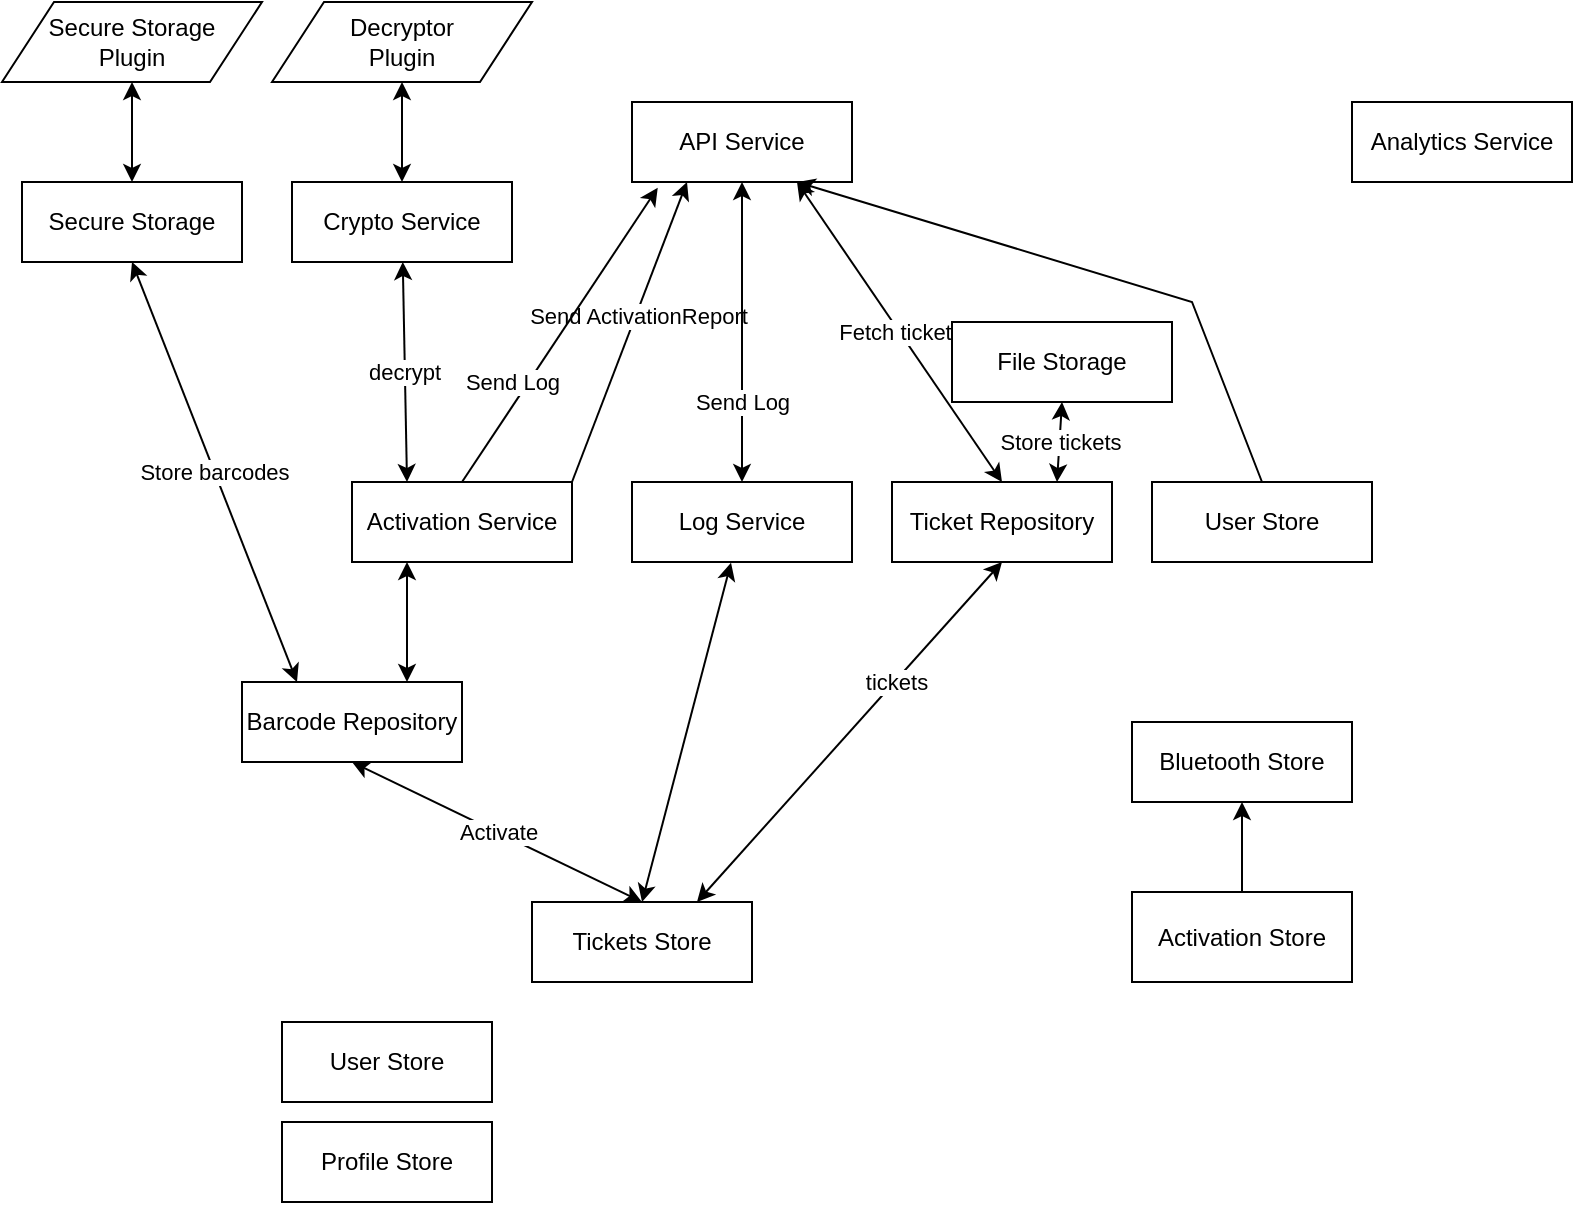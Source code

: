 <mxfile version="13.0.2" type="github" pages="2">
  <diagram id="vZ2q2Lyvlgi1SDBOcN5u" name="Page-1">
    <mxGraphModel dx="1126" dy="805" grid="1" gridSize="10" guides="1" tooltips="1" connect="1" arrows="1" fold="1" page="1" pageScale="1" pageWidth="827" pageHeight="1169" math="0" shadow="0">
      <root>
        <mxCell id="0" />
        <mxCell id="1" parent="0" />
        <mxCell id="NtAfsmwFFrSSaD4eCqGA-10" value="Send ActivationReport" style="rounded=0;orthogonalLoop=1;jettySize=auto;html=1;exitX=1;exitY=0;exitDx=0;exitDy=0;entryX=0.25;entryY=1;entryDx=0;entryDy=0;" parent="1" source="NtAfsmwFFrSSaD4eCqGA-1" target="NtAfsmwFFrSSaD4eCqGA-2" edge="1">
          <mxGeometry x="0.106" y="-1" relative="1" as="geometry">
            <mxPoint as="offset" />
          </mxGeometry>
        </mxCell>
        <mxCell id="NtAfsmwFFrSSaD4eCqGA-34" value="Send Log" style="edgeStyle=none;rounded=0;comic=0;orthogonalLoop=1;jettySize=auto;html=1;exitX=0.5;exitY=0;exitDx=0;exitDy=0;entryX=0.117;entryY=1.071;entryDx=0;entryDy=0;entryPerimeter=0;shadow=0;startArrow=none;startFill=0;" parent="1" source="NtAfsmwFFrSSaD4eCqGA-1" target="NtAfsmwFFrSSaD4eCqGA-2" edge="1">
          <mxGeometry x="-0.372" y="7" relative="1" as="geometry">
            <mxPoint as="offset" />
          </mxGeometry>
        </mxCell>
        <mxCell id="NtAfsmwFFrSSaD4eCqGA-1" value="Activation Service" style="rounded=0;whiteSpace=wrap;html=1;" parent="1" vertex="1">
          <mxGeometry x="210" y="310" width="110" height="40" as="geometry" />
        </mxCell>
        <mxCell id="NtAfsmwFFrSSaD4eCqGA-2" value="API Service" style="rounded=0;whiteSpace=wrap;html=1;" parent="1" vertex="1">
          <mxGeometry x="350" y="120" width="110" height="40" as="geometry" />
        </mxCell>
        <mxCell id="NtAfsmwFFrSSaD4eCqGA-8" value="Activate" style="rounded=0;orthogonalLoop=1;jettySize=auto;html=1;exitX=0.5;exitY=0;exitDx=0;exitDy=0;entryX=0.5;entryY=1;entryDx=0;entryDy=0;startArrow=classic;startFill=1;" parent="1" source="NtAfsmwFFrSSaD4eCqGA-3" target="NtAfsmwFFrSSaD4eCqGA-6" edge="1">
          <mxGeometry relative="1" as="geometry" />
        </mxCell>
        <mxCell id="NtAfsmwFFrSSaD4eCqGA-17" value="tickets" style="rounded=0;orthogonalLoop=1;jettySize=auto;html=1;exitX=0.75;exitY=0;exitDx=0;exitDy=0;entryX=0.5;entryY=1;entryDx=0;entryDy=0;startArrow=classic;startFill=1;" parent="1" source="NtAfsmwFFrSSaD4eCqGA-3" target="NtAfsmwFFrSSaD4eCqGA-15" edge="1">
          <mxGeometry x="0.3" y="-1" relative="1" as="geometry">
            <mxPoint as="offset" />
          </mxGeometry>
        </mxCell>
        <mxCell id="NtAfsmwFFrSSaD4eCqGA-32" style="edgeStyle=none;rounded=0;comic=0;orthogonalLoop=1;jettySize=auto;html=1;exitX=0.5;exitY=0;exitDx=0;exitDy=0;entryX=0.45;entryY=1.008;entryDx=0;entryDy=0;entryPerimeter=0;shadow=0;startArrow=classic;startFill=1;" parent="1" source="NtAfsmwFFrSSaD4eCqGA-3" target="NtAfsmwFFrSSaD4eCqGA-30" edge="1">
          <mxGeometry relative="1" as="geometry" />
        </mxCell>
        <mxCell id="NtAfsmwFFrSSaD4eCqGA-3" value="Tickets Store" style="rounded=0;whiteSpace=wrap;html=1;" parent="1" vertex="1">
          <mxGeometry x="300" y="520" width="110" height="40" as="geometry" />
        </mxCell>
        <mxCell id="NtAfsmwFFrSSaD4eCqGA-27" style="rounded=0;orthogonalLoop=1;jettySize=auto;html=1;exitX=0.5;exitY=0;exitDx=0;exitDy=0;startArrow=classic;startFill=1;" parent="1" source="NtAfsmwFFrSSaD4eCqGA-4" target="NtAfsmwFFrSSaD4eCqGA-25" edge="1">
          <mxGeometry relative="1" as="geometry" />
        </mxCell>
        <mxCell id="NtAfsmwFFrSSaD4eCqGA-4" value="Crypto Service" style="rounded=0;whiteSpace=wrap;html=1;" parent="1" vertex="1">
          <mxGeometry x="180" y="160" width="110" height="40" as="geometry" />
        </mxCell>
        <mxCell id="NtAfsmwFFrSSaD4eCqGA-7" value="decrypt" style="rounded=0;orthogonalLoop=1;jettySize=auto;html=1;exitX=0.25;exitY=0;exitDx=0;exitDy=0;startArrow=classic;startFill=1;" parent="1" source="NtAfsmwFFrSSaD4eCqGA-1" target="NtAfsmwFFrSSaD4eCqGA-4" edge="1">
          <mxGeometry relative="1" as="geometry" />
        </mxCell>
        <mxCell id="NtAfsmwFFrSSaD4eCqGA-13" value="Store barcodes" style="rounded=0;orthogonalLoop=1;jettySize=auto;html=1;exitX=0.25;exitY=0;exitDx=0;exitDy=0;entryX=0.5;entryY=1;entryDx=0;entryDy=0;startArrow=classic;startFill=1;" parent="1" source="NtAfsmwFFrSSaD4eCqGA-6" target="NtAfsmwFFrSSaD4eCqGA-21" edge="1">
          <mxGeometry relative="1" as="geometry" />
        </mxCell>
        <mxCell id="NtAfsmwFFrSSaD4eCqGA-29" style="edgeStyle=none;rounded=0;orthogonalLoop=1;jettySize=auto;html=1;exitX=0.75;exitY=0;exitDx=0;exitDy=0;entryX=0.25;entryY=1;entryDx=0;entryDy=0;startArrow=classic;startFill=1;" parent="1" source="NtAfsmwFFrSSaD4eCqGA-6" target="NtAfsmwFFrSSaD4eCqGA-1" edge="1">
          <mxGeometry relative="1" as="geometry" />
        </mxCell>
        <mxCell id="NtAfsmwFFrSSaD4eCqGA-6" value="Barcode Repository" style="rounded=0;whiteSpace=wrap;html=1;" parent="1" vertex="1">
          <mxGeometry x="155" y="410" width="110" height="40" as="geometry" />
        </mxCell>
        <mxCell id="NtAfsmwFFrSSaD4eCqGA-16" value="Fetch tickets" style="rounded=0;orthogonalLoop=1;jettySize=auto;html=1;exitX=0.5;exitY=0;exitDx=0;exitDy=0;entryX=0.75;entryY=1;entryDx=0;entryDy=0;shadow=0;comic=0;startArrow=classic;startFill=1;" parent="1" source="NtAfsmwFFrSSaD4eCqGA-15" target="NtAfsmwFFrSSaD4eCqGA-2" edge="1">
          <mxGeometry relative="1" as="geometry" />
        </mxCell>
        <mxCell id="NtAfsmwFFrSSaD4eCqGA-20" value="Store tickets" style="rounded=0;orthogonalLoop=1;jettySize=auto;html=1;exitX=0.75;exitY=0;exitDx=0;exitDy=0;entryX=0.5;entryY=1;entryDx=0;entryDy=0;startArrow=classic;startFill=1;" parent="1" source="NtAfsmwFFrSSaD4eCqGA-15" target="NtAfsmwFFrSSaD4eCqGA-19" edge="1">
          <mxGeometry relative="1" as="geometry" />
        </mxCell>
        <mxCell id="NtAfsmwFFrSSaD4eCqGA-15" value="Ticket Repository" style="rounded=0;whiteSpace=wrap;html=1;" parent="1" vertex="1">
          <mxGeometry x="480" y="310" width="110" height="40" as="geometry" />
        </mxCell>
        <mxCell id="NtAfsmwFFrSSaD4eCqGA-19" value="File Storage" style="rounded=0;whiteSpace=wrap;html=1;" parent="1" vertex="1">
          <mxGeometry x="510" y="230" width="110" height="40" as="geometry" />
        </mxCell>
        <mxCell id="NtAfsmwFFrSSaD4eCqGA-22" style="rounded=0;orthogonalLoop=1;jettySize=auto;html=1;exitX=0.5;exitY=0;exitDx=0;exitDy=0;entryX=0.5;entryY=1;entryDx=0;entryDy=0;startArrow=classic;startFill=1;" parent="1" source="NtAfsmwFFrSSaD4eCqGA-21" target="NtAfsmwFFrSSaD4eCqGA-26" edge="1">
          <mxGeometry relative="1" as="geometry">
            <mxPoint x="230" y="60" as="targetPoint" />
          </mxGeometry>
        </mxCell>
        <mxCell id="NtAfsmwFFrSSaD4eCqGA-21" value="Secure Storage" style="rounded=0;whiteSpace=wrap;html=1;" parent="1" vertex="1">
          <mxGeometry x="45" y="160" width="110" height="40" as="geometry" />
        </mxCell>
        <mxCell id="NtAfsmwFFrSSaD4eCqGA-25" value="&lt;span&gt;Decryptor&lt;/span&gt;&lt;br&gt;&lt;span&gt;Plugin&lt;/span&gt;" style="shape=parallelogram;perimeter=parallelogramPerimeter;whiteSpace=wrap;html=1;" parent="1" vertex="1">
          <mxGeometry x="170" y="70" width="130" height="40" as="geometry" />
        </mxCell>
        <mxCell id="NtAfsmwFFrSSaD4eCqGA-26" value="&lt;span&gt;Secure&amp;nbsp;&lt;/span&gt;&lt;span&gt;Storage&lt;/span&gt;&lt;br&gt;&lt;span&gt;Plugin&lt;/span&gt;" style="shape=parallelogram;perimeter=parallelogramPerimeter;whiteSpace=wrap;html=1;" parent="1" vertex="1">
          <mxGeometry x="35" y="70" width="130" height="40" as="geometry" />
        </mxCell>
        <mxCell id="NtAfsmwFFrSSaD4eCqGA-31" value="Send Log" style="edgeStyle=none;rounded=0;comic=0;orthogonalLoop=1;jettySize=auto;html=1;exitX=0.5;exitY=0;exitDx=0;exitDy=0;entryX=0.5;entryY=1;entryDx=0;entryDy=0;shadow=0;startArrow=classic;startFill=1;" parent="1" source="NtAfsmwFFrSSaD4eCqGA-30" target="NtAfsmwFFrSSaD4eCqGA-2" edge="1">
          <mxGeometry x="-0.467" relative="1" as="geometry">
            <mxPoint as="offset" />
          </mxGeometry>
        </mxCell>
        <mxCell id="NtAfsmwFFrSSaD4eCqGA-30" value="Log Service" style="rounded=0;whiteSpace=wrap;html=1;" parent="1" vertex="1">
          <mxGeometry x="350" y="310" width="110" height="40" as="geometry" />
        </mxCell>
        <mxCell id="NtAfsmwFFrSSaD4eCqGA-36" value="Analytics Service" style="rounded=0;whiteSpace=wrap;html=1;" parent="1" vertex="1">
          <mxGeometry x="710" y="120" width="110" height="40" as="geometry" />
        </mxCell>
        <mxCell id="NtAfsmwFFrSSaD4eCqGA-38" style="edgeStyle=none;rounded=0;comic=0;orthogonalLoop=1;jettySize=auto;html=1;exitX=0.5;exitY=0;exitDx=0;exitDy=0;entryX=0.75;entryY=1;entryDx=0;entryDy=0;shadow=0;startArrow=none;startFill=0;" parent="1" source="NtAfsmwFFrSSaD4eCqGA-37" target="NtAfsmwFFrSSaD4eCqGA-2" edge="1">
          <mxGeometry relative="1" as="geometry">
            <Array as="points">
              <mxPoint x="630" y="220" />
            </Array>
          </mxGeometry>
        </mxCell>
        <mxCell id="NtAfsmwFFrSSaD4eCqGA-37" value="User Store" style="rounded=0;whiteSpace=wrap;html=1;" parent="1" vertex="1">
          <mxGeometry x="610" y="310" width="110" height="40" as="geometry" />
        </mxCell>
        <mxCell id="NtAfsmwFFrSSaD4eCqGA-39" value="Bluetooth Store" style="rounded=0;whiteSpace=wrap;html=1;" parent="1" vertex="1">
          <mxGeometry x="600" y="430" width="110" height="40" as="geometry" />
        </mxCell>
        <mxCell id="NtAfsmwFFrSSaD4eCqGA-41" style="edgeStyle=none;rounded=0;comic=0;orthogonalLoop=1;jettySize=auto;html=1;exitX=0.5;exitY=0;exitDx=0;exitDy=0;entryX=0.5;entryY=1;entryDx=0;entryDy=0;shadow=0;startArrow=none;startFill=0;" parent="1" source="NtAfsmwFFrSSaD4eCqGA-40" target="NtAfsmwFFrSSaD4eCqGA-39" edge="1">
          <mxGeometry relative="1" as="geometry" />
        </mxCell>
        <mxCell id="NtAfsmwFFrSSaD4eCqGA-40" value="Activation Store" style="rounded=0;whiteSpace=wrap;html=1;" parent="1" vertex="1">
          <mxGeometry x="600" y="515" width="110" height="45" as="geometry" />
        </mxCell>
        <mxCell id="NtAfsmwFFrSSaD4eCqGA-42" value="User Store" style="rounded=0;whiteSpace=wrap;html=1;" parent="1" vertex="1">
          <mxGeometry x="175" y="580" width="105" height="40" as="geometry" />
        </mxCell>
        <mxCell id="NtAfsmwFFrSSaD4eCqGA-43" value="Profile Store" style="rounded=0;whiteSpace=wrap;html=1;" parent="1" vertex="1">
          <mxGeometry x="175" y="630" width="105" height="40" as="geometry" />
        </mxCell>
      </root>
    </mxGraphModel>
  </diagram>
  <diagram id="V56e37jOBZ9kAAwipia-" name="Page-2">
    <mxGraphModel dx="1126" dy="805" grid="1" gridSize="10" guides="1" tooltips="1" connect="1" arrows="1" fold="1" page="1" pageScale="1" pageWidth="827" pageHeight="1169" math="0" shadow="0">
      <root>
        <mxCell id="KPoUzwMRNUFHhUcFa6TX-0" />
        <mxCell id="KPoUzwMRNUFHhUcFa6TX-1" parent="KPoUzwMRNUFHhUcFa6TX-0" />
        <mxCell id="KPoUzwMRNUFHhUcFa6TX-18" value="activate/deactivate" style="edgeStyle=orthogonalEdgeStyle;rounded=0;orthogonalLoop=1;jettySize=auto;html=1;exitX=0.75;exitY=1;exitDx=0;exitDy=0;entryX=0.408;entryY=0;entryDx=0;entryDy=0;entryPerimeter=0;startArrow=classic;startFill=1;" edge="1" parent="KPoUzwMRNUFHhUcFa6TX-1" source="KPoUzwMRNUFHhUcFa6TX-2" target="KPoUzwMRNUFHhUcFa6TX-12">
          <mxGeometry relative="1" as="geometry" />
        </mxCell>
        <mxCell id="AeKgOkGYt7KLp0B8T1pg-0" style="edgeStyle=orthogonalEdgeStyle;rounded=0;orthogonalLoop=1;jettySize=auto;html=1;exitX=0.25;exitY=1;exitDx=0;exitDy=0;entryX=0.75;entryY=0;entryDx=0;entryDy=0;startArrow=classic;startFill=1;" edge="1" parent="KPoUzwMRNUFHhUcFa6TX-1" source="KPoUzwMRNUFHhUcFa6TX-2" target="KPoUzwMRNUFHhUcFa6TX-3">
          <mxGeometry relative="1" as="geometry" />
        </mxCell>
        <mxCell id="AeKgOkGYt7KLp0B8T1pg-1" value="load TicketModels" style="edgeLabel;html=1;align=center;verticalAlign=middle;resizable=0;points=[];" vertex="1" connectable="0" parent="AeKgOkGYt7KLp0B8T1pg-0">
          <mxGeometry x="-0.024" y="-1" relative="1" as="geometry">
            <mxPoint as="offset" />
          </mxGeometry>
        </mxCell>
        <mxCell id="KPoUzwMRNUFHhUcFa6TX-2" value="Root Store" style="rounded=0;whiteSpace=wrap;html=1;" vertex="1" parent="KPoUzwMRNUFHhUcFa6TX-1">
          <mxGeometry x="240" y="180" width="120" height="40" as="geometry" />
        </mxCell>
        <mxCell id="KPoUzwMRNUFHhUcFa6TX-6" style="edgeStyle=orthogonalEdgeStyle;rounded=0;orthogonalLoop=1;jettySize=auto;html=1;exitX=0.5;exitY=1;exitDx=0;exitDy=0;entryX=0.5;entryY=0;entryDx=0;entryDy=0;startArrow=classic;startFill=1;" edge="1" parent="KPoUzwMRNUFHhUcFa6TX-1" source="KPoUzwMRNUFHhUcFa6TX-3" target="KPoUzwMRNUFHhUcFa6TX-4">
          <mxGeometry relative="1" as="geometry" />
        </mxCell>
        <mxCell id="KPoUzwMRNUFHhUcFa6TX-11" value="Fetch API tickets" style="edgeLabel;html=1;align=center;verticalAlign=middle;resizable=0;points=[];" vertex="1" connectable="0" parent="KPoUzwMRNUFHhUcFa6TX-6">
          <mxGeometry x="-0.163" y="1" relative="1" as="geometry">
            <mxPoint as="offset" />
          </mxGeometry>
        </mxCell>
        <mxCell id="KPoUzwMRNUFHhUcFa6TX-3" value="Ticket repository" style="rounded=0;whiteSpace=wrap;html=1;" vertex="1" parent="KPoUzwMRNUFHhUcFa6TX-1">
          <mxGeometry x="180" y="410" width="120" height="40" as="geometry" />
        </mxCell>
        <mxCell id="KPoUzwMRNUFHhUcFa6TX-7" style="edgeStyle=orthogonalEdgeStyle;rounded=0;orthogonalLoop=1;jettySize=auto;html=1;exitX=0.5;exitY=1;exitDx=0;exitDy=0;entryX=0.5;entryY=0.075;entryDx=0;entryDy=0;entryPerimeter=0;startArrow=classic;startFill=1;" edge="1" parent="KPoUzwMRNUFHhUcFa6TX-1" source="KPoUzwMRNUFHhUcFa6TX-4" target="KPoUzwMRNUFHhUcFa6TX-5">
          <mxGeometry relative="1" as="geometry" />
        </mxCell>
        <mxCell id="KPoUzwMRNUFHhUcFa6TX-4" value="API Service" style="rounded=0;whiteSpace=wrap;html=1;" vertex="1" parent="KPoUzwMRNUFHhUcFa6TX-1">
          <mxGeometry x="180" y="630" width="120" height="40" as="geometry" />
        </mxCell>
        <mxCell id="KPoUzwMRNUFHhUcFa6TX-5" value="API Gateway" style="ellipse;shape=cloud;whiteSpace=wrap;html=1;" vertex="1" parent="KPoUzwMRNUFHhUcFa6TX-1">
          <mxGeometry x="160" y="710" width="120" height="80" as="geometry" />
        </mxCell>
        <mxCell id="KPoUzwMRNUFHhUcFa6TX-10" value="send Log &amp;amp; ActivationReport" style="edgeStyle=orthogonalEdgeStyle;rounded=0;orthogonalLoop=1;jettySize=auto;html=1;exitX=0.25;exitY=1;exitDx=0;exitDy=0;entryX=1;entryY=0.5;entryDx=0;entryDy=0;startArrow=none;startFill=0;" edge="1" parent="KPoUzwMRNUFHhUcFa6TX-1" source="KPoUzwMRNUFHhUcFa6TX-12" target="KPoUzwMRNUFHhUcFa6TX-4">
          <mxGeometry x="0.188" relative="1" as="geometry">
            <Array as="points">
              <mxPoint x="390" y="650" />
            </Array>
            <mxPoint as="offset" />
          </mxGeometry>
        </mxCell>
        <mxCell id="KPoUzwMRNUFHhUcFa6TX-16" style="edgeStyle=orthogonalEdgeStyle;rounded=0;orthogonalLoop=1;jettySize=auto;html=1;exitX=1;exitY=0.5;exitDx=0;exitDy=0;entryX=0;entryY=0.5;entryDx=0;entryDy=0;startArrow=classic;startFill=1;" edge="1" parent="KPoUzwMRNUFHhUcFa6TX-1" source="KPoUzwMRNUFHhUcFa6TX-8" target="KPoUzwMRNUFHhUcFa6TX-15">
          <mxGeometry relative="1" as="geometry" />
        </mxCell>
        <mxCell id="KPoUzwMRNUFHhUcFa6TX-17" value="decrypt" style="edgeLabel;html=1;align=center;verticalAlign=middle;resizable=0;points=[];" vertex="1" connectable="0" parent="KPoUzwMRNUFHhUcFa6TX-16">
          <mxGeometry x="-0.05" relative="1" as="geometry">
            <mxPoint as="offset" />
          </mxGeometry>
        </mxCell>
        <mxCell id="KPoUzwMRNUFHhUcFa6TX-8" value="Decrypt Service" style="rounded=0;whiteSpace=wrap;html=1;" vertex="1" parent="KPoUzwMRNUFHhUcFa6TX-1">
          <mxGeometry x="530" y="470" width="120" height="40" as="geometry" />
        </mxCell>
        <mxCell id="KPoUzwMRNUFHhUcFa6TX-9" value="Barcodes repository" style="rounded=0;whiteSpace=wrap;html=1;" vertex="1" parent="KPoUzwMRNUFHhUcFa6TX-1">
          <mxGeometry x="530" y="540" width="120" height="40" as="geometry" />
        </mxCell>
        <mxCell id="KPoUzwMRNUFHhUcFa6TX-13" style="edgeStyle=orthogonalEdgeStyle;rounded=0;orthogonalLoop=1;jettySize=auto;html=1;exitX=0.75;exitY=1;exitDx=0;exitDy=0;entryX=0.5;entryY=0;entryDx=0;entryDy=0;startArrow=classic;startFill=1;" edge="1" parent="KPoUzwMRNUFHhUcFa6TX-1" source="KPoUzwMRNUFHhUcFa6TX-12" target="KPoUzwMRNUFHhUcFa6TX-8">
          <mxGeometry relative="1" as="geometry" />
        </mxCell>
        <mxCell id="KPoUzwMRNUFHhUcFa6TX-14" value="send decryption Requests" style="edgeLabel;html=1;align=center;verticalAlign=middle;resizable=0;points=[];" vertex="1" connectable="0" parent="KPoUzwMRNUFHhUcFa6TX-13">
          <mxGeometry relative="1" as="geometry">
            <mxPoint as="offset" />
          </mxGeometry>
        </mxCell>
        <mxCell id="KPoUzwMRNUFHhUcFa6TX-19" style="edgeStyle=orthogonalEdgeStyle;rounded=0;orthogonalLoop=1;jettySize=auto;html=1;exitX=0.75;exitY=1;exitDx=0;exitDy=0;entryX=0;entryY=0.5;entryDx=0;entryDy=0;startArrow=classic;startFill=1;" edge="1" parent="KPoUzwMRNUFHhUcFa6TX-1" source="KPoUzwMRNUFHhUcFa6TX-12" target="KPoUzwMRNUFHhUcFa6TX-9">
          <mxGeometry relative="1" as="geometry" />
        </mxCell>
        <mxCell id="KPoUzwMRNUFHhUcFa6TX-20" value="load/save barcodes" style="edgeLabel;html=1;align=center;verticalAlign=middle;resizable=0;points=[];" vertex="1" connectable="0" parent="KPoUzwMRNUFHhUcFa6TX-19">
          <mxGeometry x="0.031" relative="1" as="geometry">
            <mxPoint as="offset" />
          </mxGeometry>
        </mxCell>
        <mxCell id="AeKgOkGYt7KLp0B8T1pg-5" value="send event" style="edgeStyle=orthogonalEdgeStyle;rounded=0;orthogonalLoop=1;jettySize=auto;html=1;exitX=0.5;exitY=1;exitDx=0;exitDy=0;entryX=0.25;entryY=0;entryDx=0;entryDy=0;startArrow=none;startFill=0;" edge="1" parent="KPoUzwMRNUFHhUcFa6TX-1" source="KPoUzwMRNUFHhUcFa6TX-12" target="AeKgOkGYt7KLp0B8T1pg-4">
          <mxGeometry x="0.75" relative="1" as="geometry">
            <mxPoint as="offset" />
          </mxGeometry>
        </mxCell>
        <mxCell id="KPoUzwMRNUFHhUcFa6TX-12" value="Activation Service" style="rounded=0;whiteSpace=wrap;html=1;" vertex="1" parent="KPoUzwMRNUFHhUcFa6TX-1">
          <mxGeometry x="360" y="360" width="120" height="40" as="geometry" />
        </mxCell>
        <mxCell id="KPoUzwMRNUFHhUcFa6TX-15" value="Decryptor Plugin" style="rounded=0;whiteSpace=wrap;html=1;" vertex="1" parent="KPoUzwMRNUFHhUcFa6TX-1">
          <mxGeometry x="770" y="470" width="120" height="40" as="geometry" />
        </mxCell>
        <mxCell id="AeKgOkGYt7KLp0B8T1pg-4" value="Analytics Service" style="rounded=0;whiteSpace=wrap;html=1;" vertex="1" parent="KPoUzwMRNUFHhUcFa6TX-1">
          <mxGeometry x="390" y="720" width="120" height="40" as="geometry" />
        </mxCell>
        <mxCell id="AeKgOkGYt7KLp0B8T1pg-6" value="Bluetooth Service" style="rounded=0;whiteSpace=wrap;html=1;" vertex="1" parent="KPoUzwMRNUFHhUcFa6TX-1">
          <mxGeometry x="520" y="180" width="120" height="40" as="geometry" />
        </mxCell>
        <mxCell id="AeKgOkGYt7KLp0B8T1pg-7" value="Online Activation Service" style="rounded=0;whiteSpace=wrap;html=1;" vertex="1" parent="KPoUzwMRNUFHhUcFa6TX-1">
          <mxGeometry x="520" y="230" width="120" height="40" as="geometry" />
        </mxCell>
      </root>
    </mxGraphModel>
  </diagram>
</mxfile>
